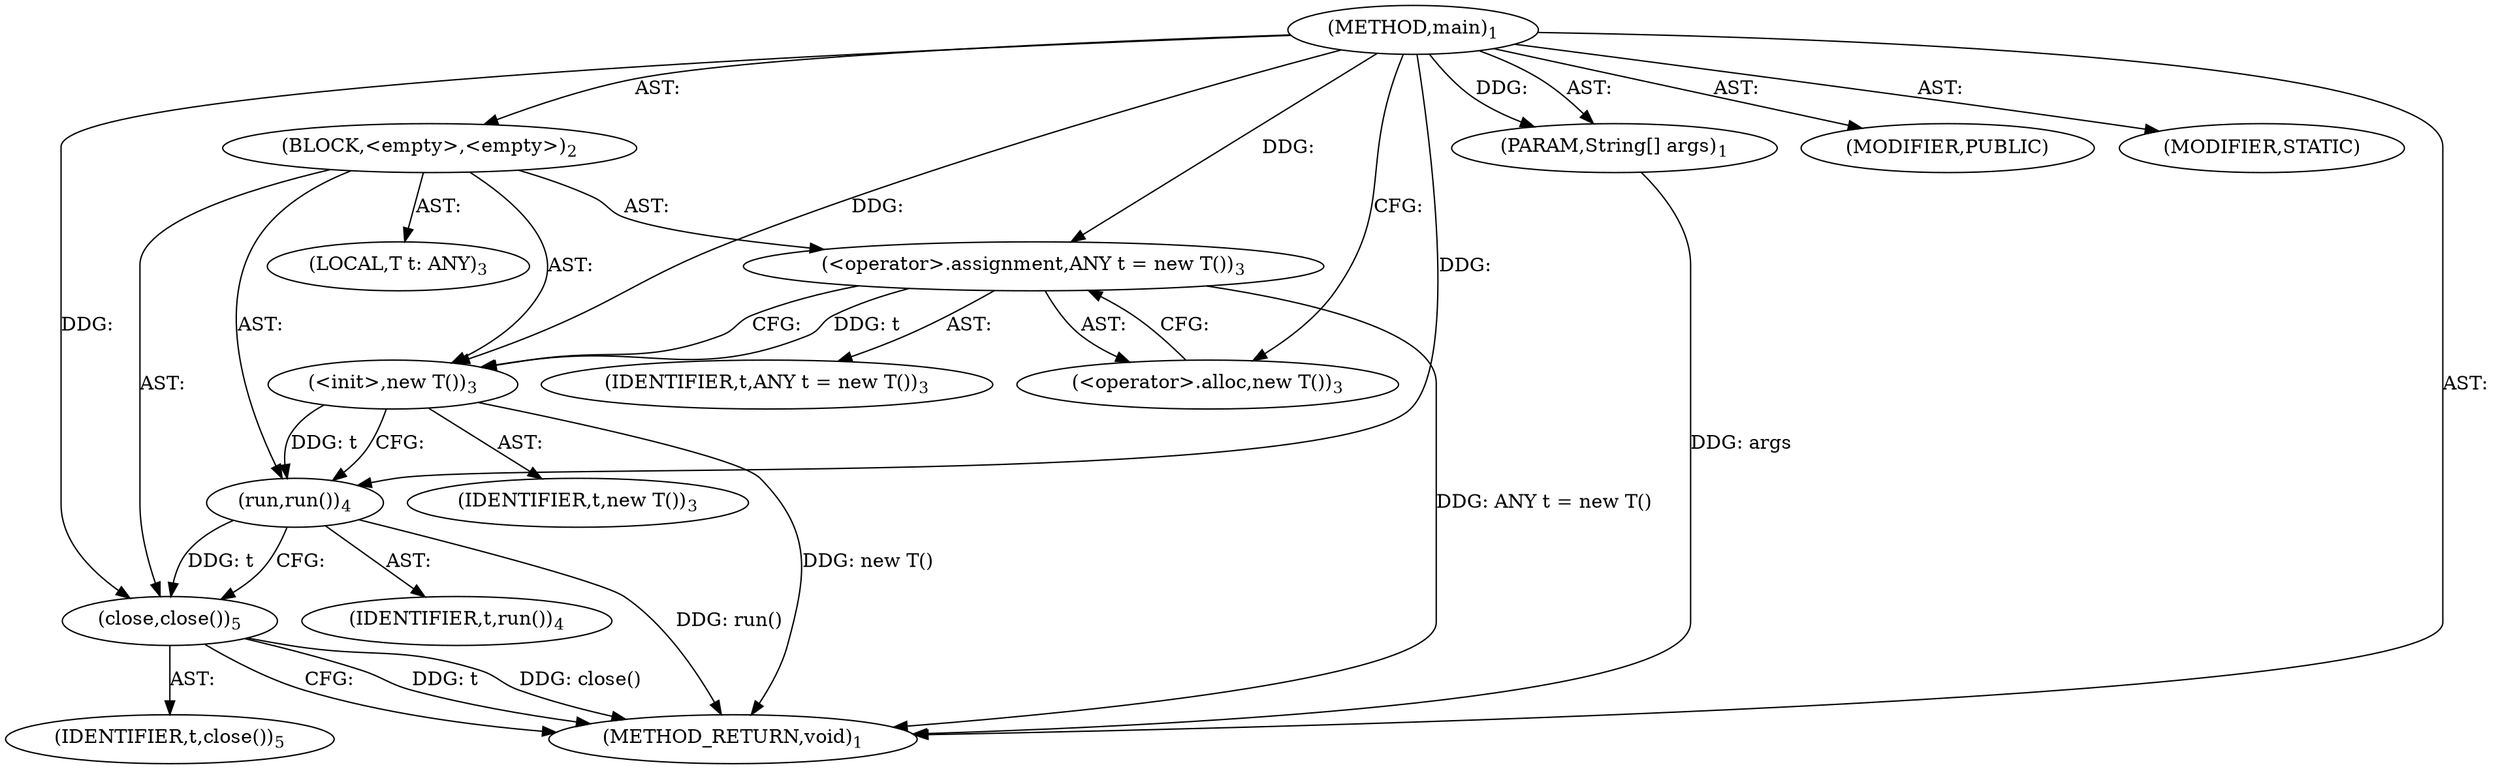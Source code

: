 digraph "main" {  
"19" [label = <(METHOD,main)<SUB>1</SUB>> ]
"20" [label = <(PARAM,String[] args)<SUB>1</SUB>> ]
"21" [label = <(BLOCK,&lt;empty&gt;,&lt;empty&gt;)<SUB>2</SUB>> ]
"4" [label = <(LOCAL,T t: ANY)<SUB>3</SUB>> ]
"22" [label = <(&lt;operator&gt;.assignment,ANY t = new T())<SUB>3</SUB>> ]
"23" [label = <(IDENTIFIER,t,ANY t = new T())<SUB>3</SUB>> ]
"24" [label = <(&lt;operator&gt;.alloc,new T())<SUB>3</SUB>> ]
"25" [label = <(&lt;init&gt;,new T())<SUB>3</SUB>> ]
"3" [label = <(IDENTIFIER,t,new T())<SUB>3</SUB>> ]
"26" [label = <(run,run())<SUB>4</SUB>> ]
"27" [label = <(IDENTIFIER,t,run())<SUB>4</SUB>> ]
"28" [label = <(close,close())<SUB>5</SUB>> ]
"29" [label = <(IDENTIFIER,t,close())<SUB>5</SUB>> ]
"30" [label = <(MODIFIER,PUBLIC)> ]
"31" [label = <(MODIFIER,STATIC)> ]
"32" [label = <(METHOD_RETURN,void)<SUB>1</SUB>> ]
  "19" -> "20"  [ label = "AST: "] 
  "19" -> "21"  [ label = "AST: "] 
  "19" -> "30"  [ label = "AST: "] 
  "19" -> "31"  [ label = "AST: "] 
  "19" -> "32"  [ label = "AST: "] 
  "21" -> "4"  [ label = "AST: "] 
  "21" -> "22"  [ label = "AST: "] 
  "21" -> "25"  [ label = "AST: "] 
  "21" -> "26"  [ label = "AST: "] 
  "21" -> "28"  [ label = "AST: "] 
  "22" -> "23"  [ label = "AST: "] 
  "22" -> "24"  [ label = "AST: "] 
  "25" -> "3"  [ label = "AST: "] 
  "26" -> "27"  [ label = "AST: "] 
  "28" -> "29"  [ label = "AST: "] 
  "22" -> "25"  [ label = "CFG: "] 
  "25" -> "26"  [ label = "CFG: "] 
  "26" -> "28"  [ label = "CFG: "] 
  "28" -> "32"  [ label = "CFG: "] 
  "24" -> "22"  [ label = "CFG: "] 
  "19" -> "24"  [ label = "CFG: "] 
  "20" -> "32"  [ label = "DDG: args"] 
  "22" -> "32"  [ label = "DDG: ANY t = new T()"] 
  "25" -> "32"  [ label = "DDG: new T()"] 
  "26" -> "32"  [ label = "DDG: run()"] 
  "28" -> "32"  [ label = "DDG: t"] 
  "28" -> "32"  [ label = "DDG: close()"] 
  "19" -> "20"  [ label = "DDG: "] 
  "19" -> "22"  [ label = "DDG: "] 
  "22" -> "25"  [ label = "DDG: t"] 
  "19" -> "25"  [ label = "DDG: "] 
  "25" -> "26"  [ label = "DDG: t"] 
  "19" -> "26"  [ label = "DDG: "] 
  "26" -> "28"  [ label = "DDG: t"] 
  "19" -> "28"  [ label = "DDG: "] 
}

